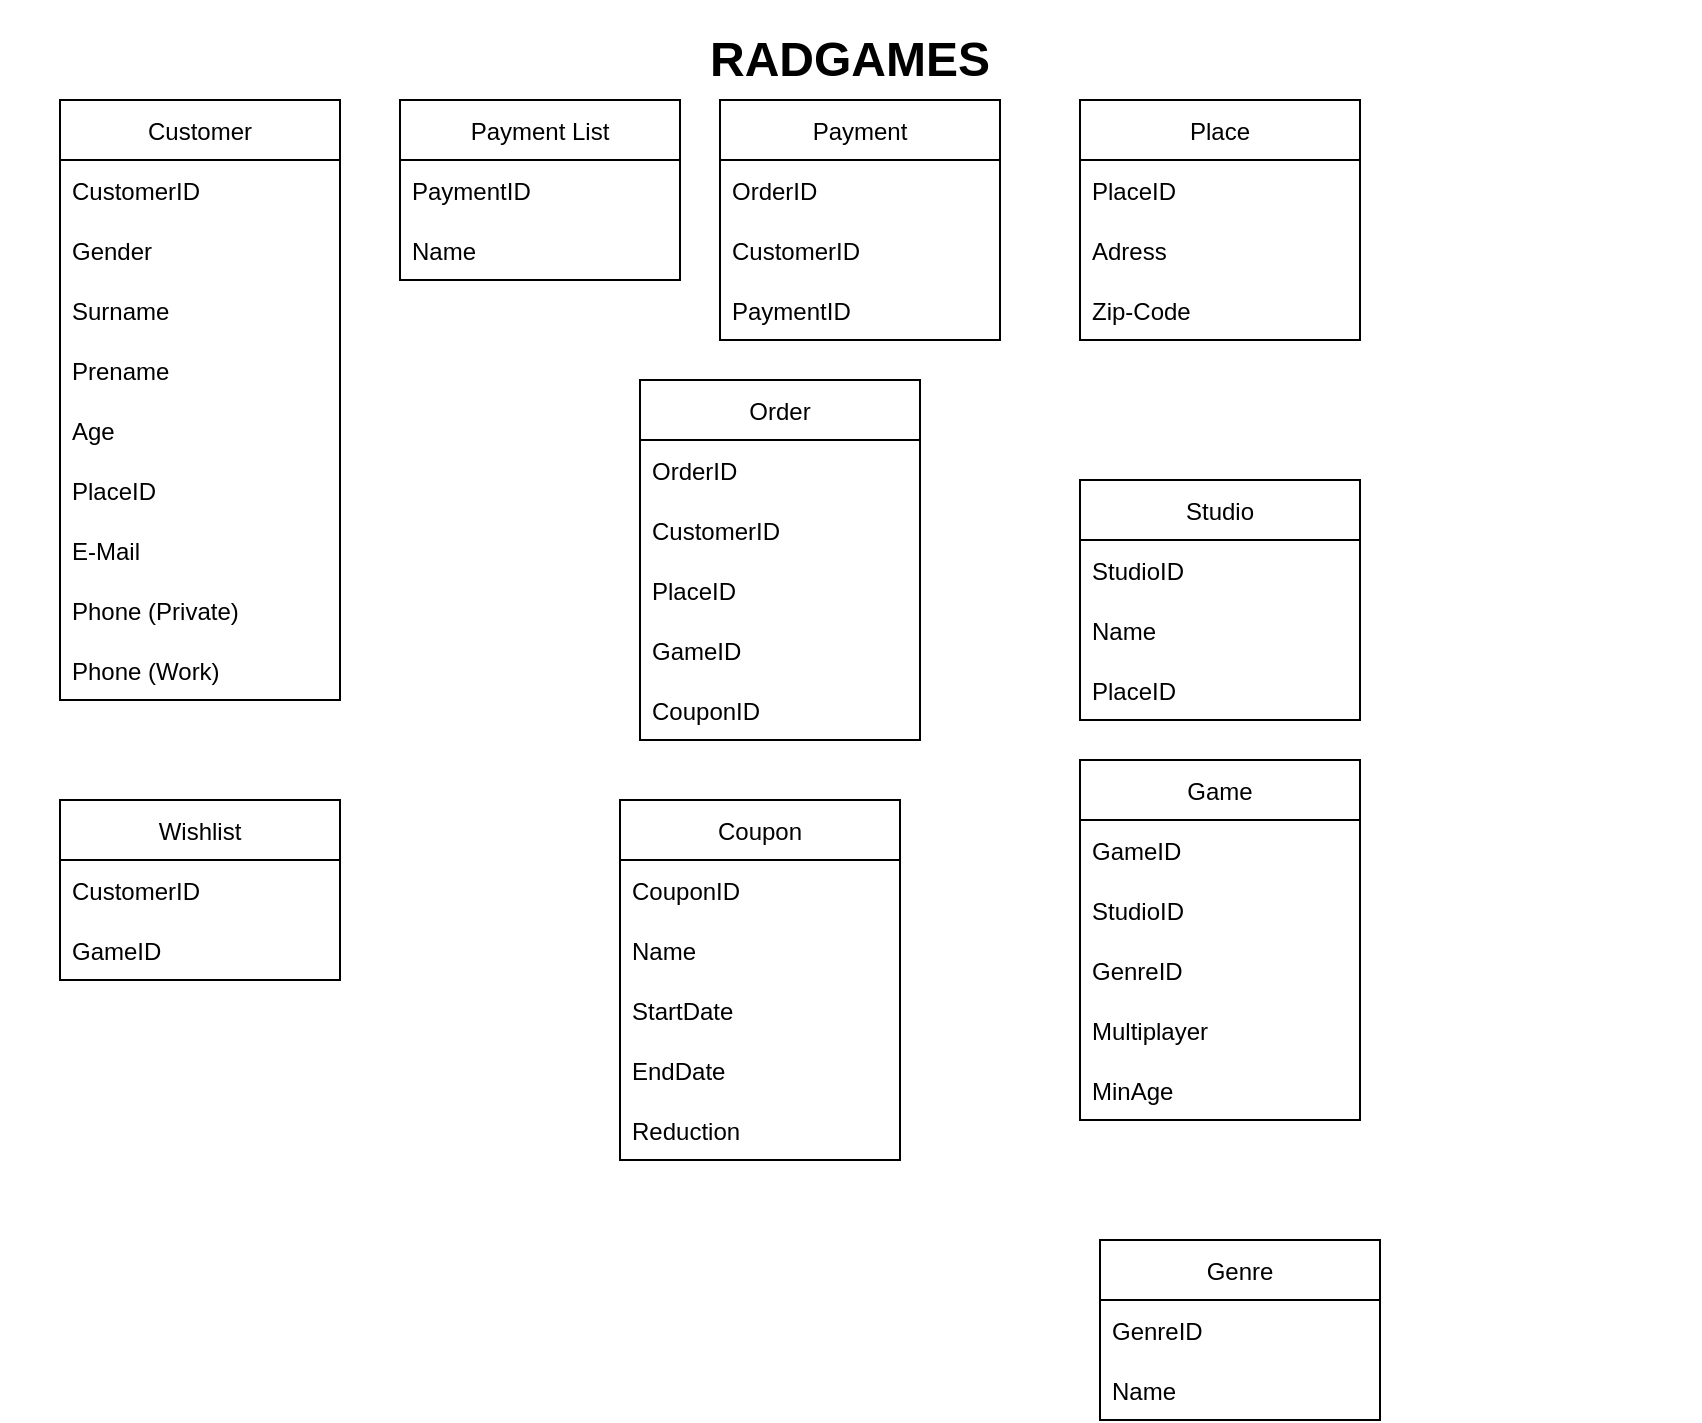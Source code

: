 <mxfile version="16.5.3" type="github">
  <diagram id="R2lEEEUBdFMjLlhIrx00" name="Page-1">
    <mxGraphModel dx="1422" dy="698" grid="1" gridSize="10" guides="1" tooltips="1" connect="1" arrows="1" fold="1" page="1" pageScale="1" pageWidth="850" pageHeight="1100" math="0" shadow="0" extFonts="Permanent Marker^https://fonts.googleapis.com/css?family=Permanent+Marker">
      <root>
        <mxCell id="0" />
        <mxCell id="1" parent="0" />
        <mxCell id="dN4CM6q4estH_T1ahDFu-1" value="Customer" style="swimlane;fontStyle=0;childLayout=stackLayout;horizontal=1;startSize=30;horizontalStack=0;resizeParent=1;resizeParentMax=0;resizeLast=0;collapsible=1;marginBottom=0;" vertex="1" parent="1">
          <mxGeometry x="30" y="50" width="140" height="300" as="geometry" />
        </mxCell>
        <mxCell id="dN4CM6q4estH_T1ahDFu-2" value="CustomerID" style="text;strokeColor=none;fillColor=none;align=left;verticalAlign=middle;spacingLeft=4;spacingRight=4;overflow=hidden;points=[[0,0.5],[1,0.5]];portConstraint=eastwest;rotatable=0;" vertex="1" parent="dN4CM6q4estH_T1ahDFu-1">
          <mxGeometry y="30" width="140" height="30" as="geometry" />
        </mxCell>
        <mxCell id="dN4CM6q4estH_T1ahDFu-51" value="Gender" style="text;strokeColor=none;fillColor=none;align=left;verticalAlign=middle;spacingLeft=4;spacingRight=4;overflow=hidden;points=[[0,0.5],[1,0.5]];portConstraint=eastwest;rotatable=0;" vertex="1" parent="dN4CM6q4estH_T1ahDFu-1">
          <mxGeometry y="60" width="140" height="30" as="geometry" />
        </mxCell>
        <mxCell id="dN4CM6q4estH_T1ahDFu-3" value="Surname" style="text;strokeColor=none;fillColor=none;align=left;verticalAlign=middle;spacingLeft=4;spacingRight=4;overflow=hidden;points=[[0,0.5],[1,0.5]];portConstraint=eastwest;rotatable=0;" vertex="1" parent="dN4CM6q4estH_T1ahDFu-1">
          <mxGeometry y="90" width="140" height="30" as="geometry" />
        </mxCell>
        <mxCell id="dN4CM6q4estH_T1ahDFu-4" value="Prename" style="text;strokeColor=none;fillColor=none;align=left;verticalAlign=middle;spacingLeft=4;spacingRight=4;overflow=hidden;points=[[0,0.5],[1,0.5]];portConstraint=eastwest;rotatable=0;" vertex="1" parent="dN4CM6q4estH_T1ahDFu-1">
          <mxGeometry y="120" width="140" height="30" as="geometry" />
        </mxCell>
        <mxCell id="dN4CM6q4estH_T1ahDFu-52" value="Age" style="text;strokeColor=none;fillColor=none;align=left;verticalAlign=middle;spacingLeft=4;spacingRight=4;overflow=hidden;points=[[0,0.5],[1,0.5]];portConstraint=eastwest;rotatable=0;" vertex="1" parent="dN4CM6q4estH_T1ahDFu-1">
          <mxGeometry y="150" width="140" height="30" as="geometry" />
        </mxCell>
        <mxCell id="dN4CM6q4estH_T1ahDFu-48" value="PlaceID" style="text;strokeColor=none;fillColor=none;align=left;verticalAlign=middle;spacingLeft=4;spacingRight=4;overflow=hidden;points=[[0,0.5],[1,0.5]];portConstraint=eastwest;rotatable=0;" vertex="1" parent="dN4CM6q4estH_T1ahDFu-1">
          <mxGeometry y="180" width="140" height="30" as="geometry" />
        </mxCell>
        <mxCell id="dN4CM6q4estH_T1ahDFu-44" value="E-Mail" style="text;strokeColor=none;fillColor=none;align=left;verticalAlign=middle;spacingLeft=4;spacingRight=4;overflow=hidden;points=[[0,0.5],[1,0.5]];portConstraint=eastwest;rotatable=0;" vertex="1" parent="dN4CM6q4estH_T1ahDFu-1">
          <mxGeometry y="210" width="140" height="30" as="geometry" />
        </mxCell>
        <mxCell id="dN4CM6q4estH_T1ahDFu-45" value="Phone (Private)" style="text;strokeColor=none;fillColor=none;align=left;verticalAlign=middle;spacingLeft=4;spacingRight=4;overflow=hidden;points=[[0,0.5],[1,0.5]];portConstraint=eastwest;rotatable=0;" vertex="1" parent="dN4CM6q4estH_T1ahDFu-1">
          <mxGeometry y="240" width="140" height="30" as="geometry" />
        </mxCell>
        <mxCell id="dN4CM6q4estH_T1ahDFu-46" value="Phone (Work)" style="text;strokeColor=none;fillColor=none;align=left;verticalAlign=middle;spacingLeft=4;spacingRight=4;overflow=hidden;points=[[0,0.5],[1,0.5]];portConstraint=eastwest;rotatable=0;" vertex="1" parent="dN4CM6q4estH_T1ahDFu-1">
          <mxGeometry y="270" width="140" height="30" as="geometry" />
        </mxCell>
        <mxCell id="dN4CM6q4estH_T1ahDFu-5" value="Order" style="swimlane;fontStyle=0;childLayout=stackLayout;horizontal=1;startSize=30;horizontalStack=0;resizeParent=1;resizeParentMax=0;resizeLast=0;collapsible=1;marginBottom=0;" vertex="1" parent="1">
          <mxGeometry x="320" y="190" width="140" height="180" as="geometry" />
        </mxCell>
        <mxCell id="dN4CM6q4estH_T1ahDFu-6" value="OrderID" style="text;strokeColor=none;fillColor=none;align=left;verticalAlign=middle;spacingLeft=4;spacingRight=4;overflow=hidden;points=[[0,0.5],[1,0.5]];portConstraint=eastwest;rotatable=0;" vertex="1" parent="dN4CM6q4estH_T1ahDFu-5">
          <mxGeometry y="30" width="140" height="30" as="geometry" />
        </mxCell>
        <mxCell id="dN4CM6q4estH_T1ahDFu-7" value="CustomerID" style="text;strokeColor=none;fillColor=none;align=left;verticalAlign=middle;spacingLeft=4;spacingRight=4;overflow=hidden;points=[[0,0.5],[1,0.5]];portConstraint=eastwest;rotatable=0;" vertex="1" parent="dN4CM6q4estH_T1ahDFu-5">
          <mxGeometry y="60" width="140" height="30" as="geometry" />
        </mxCell>
        <mxCell id="dN4CM6q4estH_T1ahDFu-8" value="PlaceID" style="text;strokeColor=none;fillColor=none;align=left;verticalAlign=middle;spacingLeft=4;spacingRight=4;overflow=hidden;points=[[0,0.5],[1,0.5]];portConstraint=eastwest;rotatable=0;" vertex="1" parent="dN4CM6q4estH_T1ahDFu-5">
          <mxGeometry y="90" width="140" height="30" as="geometry" />
        </mxCell>
        <mxCell id="dN4CM6q4estH_T1ahDFu-65" value="GameID" style="text;strokeColor=none;fillColor=none;align=left;verticalAlign=middle;spacingLeft=4;spacingRight=4;overflow=hidden;points=[[0,0.5],[1,0.5]];portConstraint=eastwest;rotatable=0;" vertex="1" parent="dN4CM6q4estH_T1ahDFu-5">
          <mxGeometry y="120" width="140" height="30" as="geometry" />
        </mxCell>
        <mxCell id="dN4CM6q4estH_T1ahDFu-70" value="CouponID" style="text;strokeColor=none;fillColor=none;align=left;verticalAlign=middle;spacingLeft=4;spacingRight=4;overflow=hidden;points=[[0,0.5],[1,0.5]];portConstraint=eastwest;rotatable=0;" vertex="1" parent="dN4CM6q4estH_T1ahDFu-5">
          <mxGeometry y="150" width="140" height="30" as="geometry" />
        </mxCell>
        <mxCell id="dN4CM6q4estH_T1ahDFu-9" value="Payment" style="swimlane;fontStyle=0;childLayout=stackLayout;horizontal=1;startSize=30;horizontalStack=0;resizeParent=1;resizeParentMax=0;resizeLast=0;collapsible=1;marginBottom=0;" vertex="1" parent="1">
          <mxGeometry x="360" y="50" width="140" height="120" as="geometry" />
        </mxCell>
        <mxCell id="dN4CM6q4estH_T1ahDFu-10" value="OrderID" style="text;strokeColor=none;fillColor=none;align=left;verticalAlign=middle;spacingLeft=4;spacingRight=4;overflow=hidden;points=[[0,0.5],[1,0.5]];portConstraint=eastwest;rotatable=0;" vertex="1" parent="dN4CM6q4estH_T1ahDFu-9">
          <mxGeometry y="30" width="140" height="30" as="geometry" />
        </mxCell>
        <mxCell id="dN4CM6q4estH_T1ahDFu-11" value="CustomerID" style="text;strokeColor=none;fillColor=none;align=left;verticalAlign=middle;spacingLeft=4;spacingRight=4;overflow=hidden;points=[[0,0.5],[1,0.5]];portConstraint=eastwest;rotatable=0;" vertex="1" parent="dN4CM6q4estH_T1ahDFu-9">
          <mxGeometry y="60" width="140" height="30" as="geometry" />
        </mxCell>
        <mxCell id="dN4CM6q4estH_T1ahDFu-12" value="PaymentID" style="text;strokeColor=none;fillColor=none;align=left;verticalAlign=middle;spacingLeft=4;spacingRight=4;overflow=hidden;points=[[0,0.5],[1,0.5]];portConstraint=eastwest;rotatable=0;" vertex="1" parent="dN4CM6q4estH_T1ahDFu-9">
          <mxGeometry y="90" width="140" height="30" as="geometry" />
        </mxCell>
        <mxCell id="dN4CM6q4estH_T1ahDFu-13" value="Coupon" style="swimlane;fontStyle=0;childLayout=stackLayout;horizontal=1;startSize=30;horizontalStack=0;resizeParent=1;resizeParentMax=0;resizeLast=0;collapsible=1;marginBottom=0;" vertex="1" parent="1">
          <mxGeometry x="310" y="400" width="140" height="180" as="geometry" />
        </mxCell>
        <mxCell id="dN4CM6q4estH_T1ahDFu-14" value="CouponID" style="text;strokeColor=none;fillColor=none;align=left;verticalAlign=middle;spacingLeft=4;spacingRight=4;overflow=hidden;points=[[0,0.5],[1,0.5]];portConstraint=eastwest;rotatable=0;" vertex="1" parent="dN4CM6q4estH_T1ahDFu-13">
          <mxGeometry y="30" width="140" height="30" as="geometry" />
        </mxCell>
        <mxCell id="dN4CM6q4estH_T1ahDFu-72" value="Name" style="text;strokeColor=none;fillColor=none;align=left;verticalAlign=middle;spacingLeft=4;spacingRight=4;overflow=hidden;points=[[0,0.5],[1,0.5]];portConstraint=eastwest;rotatable=0;" vertex="1" parent="dN4CM6q4estH_T1ahDFu-13">
          <mxGeometry y="60" width="140" height="30" as="geometry" />
        </mxCell>
        <mxCell id="dN4CM6q4estH_T1ahDFu-15" value="StartDate" style="text;strokeColor=none;fillColor=none;align=left;verticalAlign=middle;spacingLeft=4;spacingRight=4;overflow=hidden;points=[[0,0.5],[1,0.5]];portConstraint=eastwest;rotatable=0;" vertex="1" parent="dN4CM6q4estH_T1ahDFu-13">
          <mxGeometry y="90" width="140" height="30" as="geometry" />
        </mxCell>
        <mxCell id="dN4CM6q4estH_T1ahDFu-16" value="EndDate" style="text;strokeColor=none;fillColor=none;align=left;verticalAlign=middle;spacingLeft=4;spacingRight=4;overflow=hidden;points=[[0,0.5],[1,0.5]];portConstraint=eastwest;rotatable=0;" vertex="1" parent="dN4CM6q4estH_T1ahDFu-13">
          <mxGeometry y="120" width="140" height="30" as="geometry" />
        </mxCell>
        <mxCell id="dN4CM6q4estH_T1ahDFu-71" value="Reduction" style="text;strokeColor=none;fillColor=none;align=left;verticalAlign=middle;spacingLeft=4;spacingRight=4;overflow=hidden;points=[[0,0.5],[1,0.5]];portConstraint=eastwest;rotatable=0;" vertex="1" parent="dN4CM6q4estH_T1ahDFu-13">
          <mxGeometry y="150" width="140" height="30" as="geometry" />
        </mxCell>
        <mxCell id="dN4CM6q4estH_T1ahDFu-17" value="Studio" style="swimlane;fontStyle=0;childLayout=stackLayout;horizontal=1;startSize=30;horizontalStack=0;resizeParent=1;resizeParentMax=0;resizeLast=0;collapsible=1;marginBottom=0;" vertex="1" parent="1">
          <mxGeometry x="540" y="240" width="140" height="120" as="geometry" />
        </mxCell>
        <mxCell id="dN4CM6q4estH_T1ahDFu-18" value="StudioID" style="text;strokeColor=none;fillColor=none;align=left;verticalAlign=middle;spacingLeft=4;spacingRight=4;overflow=hidden;points=[[0,0.5],[1,0.5]];portConstraint=eastwest;rotatable=0;" vertex="1" parent="dN4CM6q4estH_T1ahDFu-17">
          <mxGeometry y="30" width="140" height="30" as="geometry" />
        </mxCell>
        <mxCell id="dN4CM6q4estH_T1ahDFu-20" value="Name" style="text;strokeColor=none;fillColor=none;align=left;verticalAlign=middle;spacingLeft=4;spacingRight=4;overflow=hidden;points=[[0,0.5],[1,0.5]];portConstraint=eastwest;rotatable=0;" vertex="1" parent="dN4CM6q4estH_T1ahDFu-17">
          <mxGeometry y="60" width="140" height="30" as="geometry" />
        </mxCell>
        <mxCell id="dN4CM6q4estH_T1ahDFu-19" value="PlaceID" style="text;strokeColor=none;fillColor=none;align=left;verticalAlign=middle;spacingLeft=4;spacingRight=4;overflow=hidden;points=[[0,0.5],[1,0.5]];portConstraint=eastwest;rotatable=0;" vertex="1" parent="dN4CM6q4estH_T1ahDFu-17">
          <mxGeometry y="90" width="140" height="30" as="geometry" />
        </mxCell>
        <mxCell id="dN4CM6q4estH_T1ahDFu-25" value="Wishlist" style="swimlane;fontStyle=0;childLayout=stackLayout;horizontal=1;startSize=30;horizontalStack=0;resizeParent=1;resizeParentMax=0;resizeLast=0;collapsible=1;marginBottom=0;" vertex="1" parent="1">
          <mxGeometry x="30" y="400" width="140" height="90" as="geometry" />
        </mxCell>
        <mxCell id="dN4CM6q4estH_T1ahDFu-26" value="CustomerID" style="text;strokeColor=none;fillColor=none;align=left;verticalAlign=middle;spacingLeft=4;spacingRight=4;overflow=hidden;points=[[0,0.5],[1,0.5]];portConstraint=eastwest;rotatable=0;" vertex="1" parent="dN4CM6q4estH_T1ahDFu-25">
          <mxGeometry y="30" width="140" height="30" as="geometry" />
        </mxCell>
        <mxCell id="dN4CM6q4estH_T1ahDFu-28" value="GameID" style="text;strokeColor=none;fillColor=none;align=left;verticalAlign=middle;spacingLeft=4;spacingRight=4;overflow=hidden;points=[[0,0.5],[1,0.5]];portConstraint=eastwest;rotatable=0;" vertex="1" parent="dN4CM6q4estH_T1ahDFu-25">
          <mxGeometry y="60" width="140" height="30" as="geometry" />
        </mxCell>
        <mxCell id="dN4CM6q4estH_T1ahDFu-33" value="&lt;h1&gt;RADGAMES&lt;/h1&gt;" style="text;html=1;strokeColor=none;fillColor=none;spacing=5;spacingTop=-20;whiteSpace=wrap;overflow=hidden;rounded=0;align=center;" vertex="1" parent="1">
          <mxGeometry y="10" width="850" height="40" as="geometry" />
        </mxCell>
        <mxCell id="dN4CM6q4estH_T1ahDFu-34" value="Place" style="swimlane;fontStyle=0;childLayout=stackLayout;horizontal=1;startSize=30;horizontalStack=0;resizeParent=1;resizeParentMax=0;resizeLast=0;collapsible=1;marginBottom=0;" vertex="1" parent="1">
          <mxGeometry x="540" y="50" width="140" height="120" as="geometry" />
        </mxCell>
        <mxCell id="dN4CM6q4estH_T1ahDFu-35" value="PlaceID" style="text;strokeColor=none;fillColor=none;align=left;verticalAlign=middle;spacingLeft=4;spacingRight=4;overflow=hidden;points=[[0,0.5],[1,0.5]];portConstraint=eastwest;rotatable=0;" vertex="1" parent="dN4CM6q4estH_T1ahDFu-34">
          <mxGeometry y="30" width="140" height="30" as="geometry" />
        </mxCell>
        <mxCell id="dN4CM6q4estH_T1ahDFu-36" value="Adress" style="text;strokeColor=none;fillColor=none;align=left;verticalAlign=middle;spacingLeft=4;spacingRight=4;overflow=hidden;points=[[0,0.5],[1,0.5]];portConstraint=eastwest;rotatable=0;" vertex="1" parent="dN4CM6q4estH_T1ahDFu-34">
          <mxGeometry y="60" width="140" height="30" as="geometry" />
        </mxCell>
        <mxCell id="dN4CM6q4estH_T1ahDFu-37" value="Zip-Code" style="text;strokeColor=none;fillColor=none;align=left;verticalAlign=middle;spacingLeft=4;spacingRight=4;overflow=hidden;points=[[0,0.5],[1,0.5]];portConstraint=eastwest;rotatable=0;" vertex="1" parent="dN4CM6q4estH_T1ahDFu-34">
          <mxGeometry y="90" width="140" height="30" as="geometry" />
        </mxCell>
        <mxCell id="dN4CM6q4estH_T1ahDFu-38" value="Game" style="swimlane;fontStyle=0;childLayout=stackLayout;horizontal=1;startSize=30;horizontalStack=0;resizeParent=1;resizeParentMax=0;resizeLast=0;collapsible=1;marginBottom=0;" vertex="1" parent="1">
          <mxGeometry x="540" y="380" width="140" height="180" as="geometry" />
        </mxCell>
        <mxCell id="dN4CM6q4estH_T1ahDFu-39" value="GameID" style="text;strokeColor=none;fillColor=none;align=left;verticalAlign=middle;spacingLeft=4;spacingRight=4;overflow=hidden;points=[[0,0.5],[1,0.5]];portConstraint=eastwest;rotatable=0;" vertex="1" parent="dN4CM6q4estH_T1ahDFu-38">
          <mxGeometry y="30" width="140" height="30" as="geometry" />
        </mxCell>
        <mxCell id="dN4CM6q4estH_T1ahDFu-40" value="StudioID" style="text;strokeColor=none;fillColor=none;align=left;verticalAlign=middle;spacingLeft=4;spacingRight=4;overflow=hidden;points=[[0,0.5],[1,0.5]];portConstraint=eastwest;rotatable=0;" vertex="1" parent="dN4CM6q4estH_T1ahDFu-38">
          <mxGeometry y="60" width="140" height="30" as="geometry" />
        </mxCell>
        <mxCell id="dN4CM6q4estH_T1ahDFu-41" value="GenreID" style="text;strokeColor=none;fillColor=none;align=left;verticalAlign=middle;spacingLeft=4;spacingRight=4;overflow=hidden;points=[[0,0.5],[1,0.5]];portConstraint=eastwest;rotatable=0;" vertex="1" parent="dN4CM6q4estH_T1ahDFu-38">
          <mxGeometry y="90" width="140" height="30" as="geometry" />
        </mxCell>
        <mxCell id="dN4CM6q4estH_T1ahDFu-77" value="Multiplayer" style="text;strokeColor=none;fillColor=none;align=left;verticalAlign=middle;spacingLeft=4;spacingRight=4;overflow=hidden;points=[[0,0.5],[1,0.5]];portConstraint=eastwest;rotatable=0;" vertex="1" parent="dN4CM6q4estH_T1ahDFu-38">
          <mxGeometry y="120" width="140" height="30" as="geometry" />
        </mxCell>
        <mxCell id="dN4CM6q4estH_T1ahDFu-78" value="MinAge" style="text;strokeColor=none;fillColor=none;align=left;verticalAlign=middle;spacingLeft=4;spacingRight=4;overflow=hidden;points=[[0,0.5],[1,0.5]];portConstraint=eastwest;rotatable=0;" vertex="1" parent="dN4CM6q4estH_T1ahDFu-38">
          <mxGeometry y="150" width="140" height="30" as="geometry" />
        </mxCell>
        <mxCell id="dN4CM6q4estH_T1ahDFu-53" value="Payment List" style="swimlane;fontStyle=0;childLayout=stackLayout;horizontal=1;startSize=30;horizontalStack=0;resizeParent=1;resizeParentMax=0;resizeLast=0;collapsible=1;marginBottom=0;" vertex="1" parent="1">
          <mxGeometry x="200" y="50" width="140" height="90" as="geometry" />
        </mxCell>
        <mxCell id="dN4CM6q4estH_T1ahDFu-54" value="PaymentID" style="text;strokeColor=none;fillColor=none;align=left;verticalAlign=middle;spacingLeft=4;spacingRight=4;overflow=hidden;points=[[0,0.5],[1,0.5]];portConstraint=eastwest;rotatable=0;" vertex="1" parent="dN4CM6q4estH_T1ahDFu-53">
          <mxGeometry y="30" width="140" height="30" as="geometry" />
        </mxCell>
        <mxCell id="dN4CM6q4estH_T1ahDFu-55" value="Name" style="text;strokeColor=none;fillColor=none;align=left;verticalAlign=middle;spacingLeft=4;spacingRight=4;overflow=hidden;points=[[0,0.5],[1,0.5]];portConstraint=eastwest;rotatable=0;" vertex="1" parent="dN4CM6q4estH_T1ahDFu-53">
          <mxGeometry y="60" width="140" height="30" as="geometry" />
        </mxCell>
        <mxCell id="dN4CM6q4estH_T1ahDFu-73" value="Genre" style="swimlane;fontStyle=0;childLayout=stackLayout;horizontal=1;startSize=30;horizontalStack=0;resizeParent=1;resizeParentMax=0;resizeLast=0;collapsible=1;marginBottom=0;" vertex="1" parent="1">
          <mxGeometry x="550" y="620" width="140" height="90" as="geometry" />
        </mxCell>
        <mxCell id="dN4CM6q4estH_T1ahDFu-74" value="GenreID" style="text;strokeColor=none;fillColor=none;align=left;verticalAlign=middle;spacingLeft=4;spacingRight=4;overflow=hidden;points=[[0,0.5],[1,0.5]];portConstraint=eastwest;rotatable=0;" vertex="1" parent="dN4CM6q4estH_T1ahDFu-73">
          <mxGeometry y="30" width="140" height="30" as="geometry" />
        </mxCell>
        <mxCell id="dN4CM6q4estH_T1ahDFu-75" value="Name" style="text;strokeColor=none;fillColor=none;align=left;verticalAlign=middle;spacingLeft=4;spacingRight=4;overflow=hidden;points=[[0,0.5],[1,0.5]];portConstraint=eastwest;rotatable=0;" vertex="1" parent="dN4CM6q4estH_T1ahDFu-73">
          <mxGeometry y="60" width="140" height="30" as="geometry" />
        </mxCell>
      </root>
    </mxGraphModel>
  </diagram>
</mxfile>
